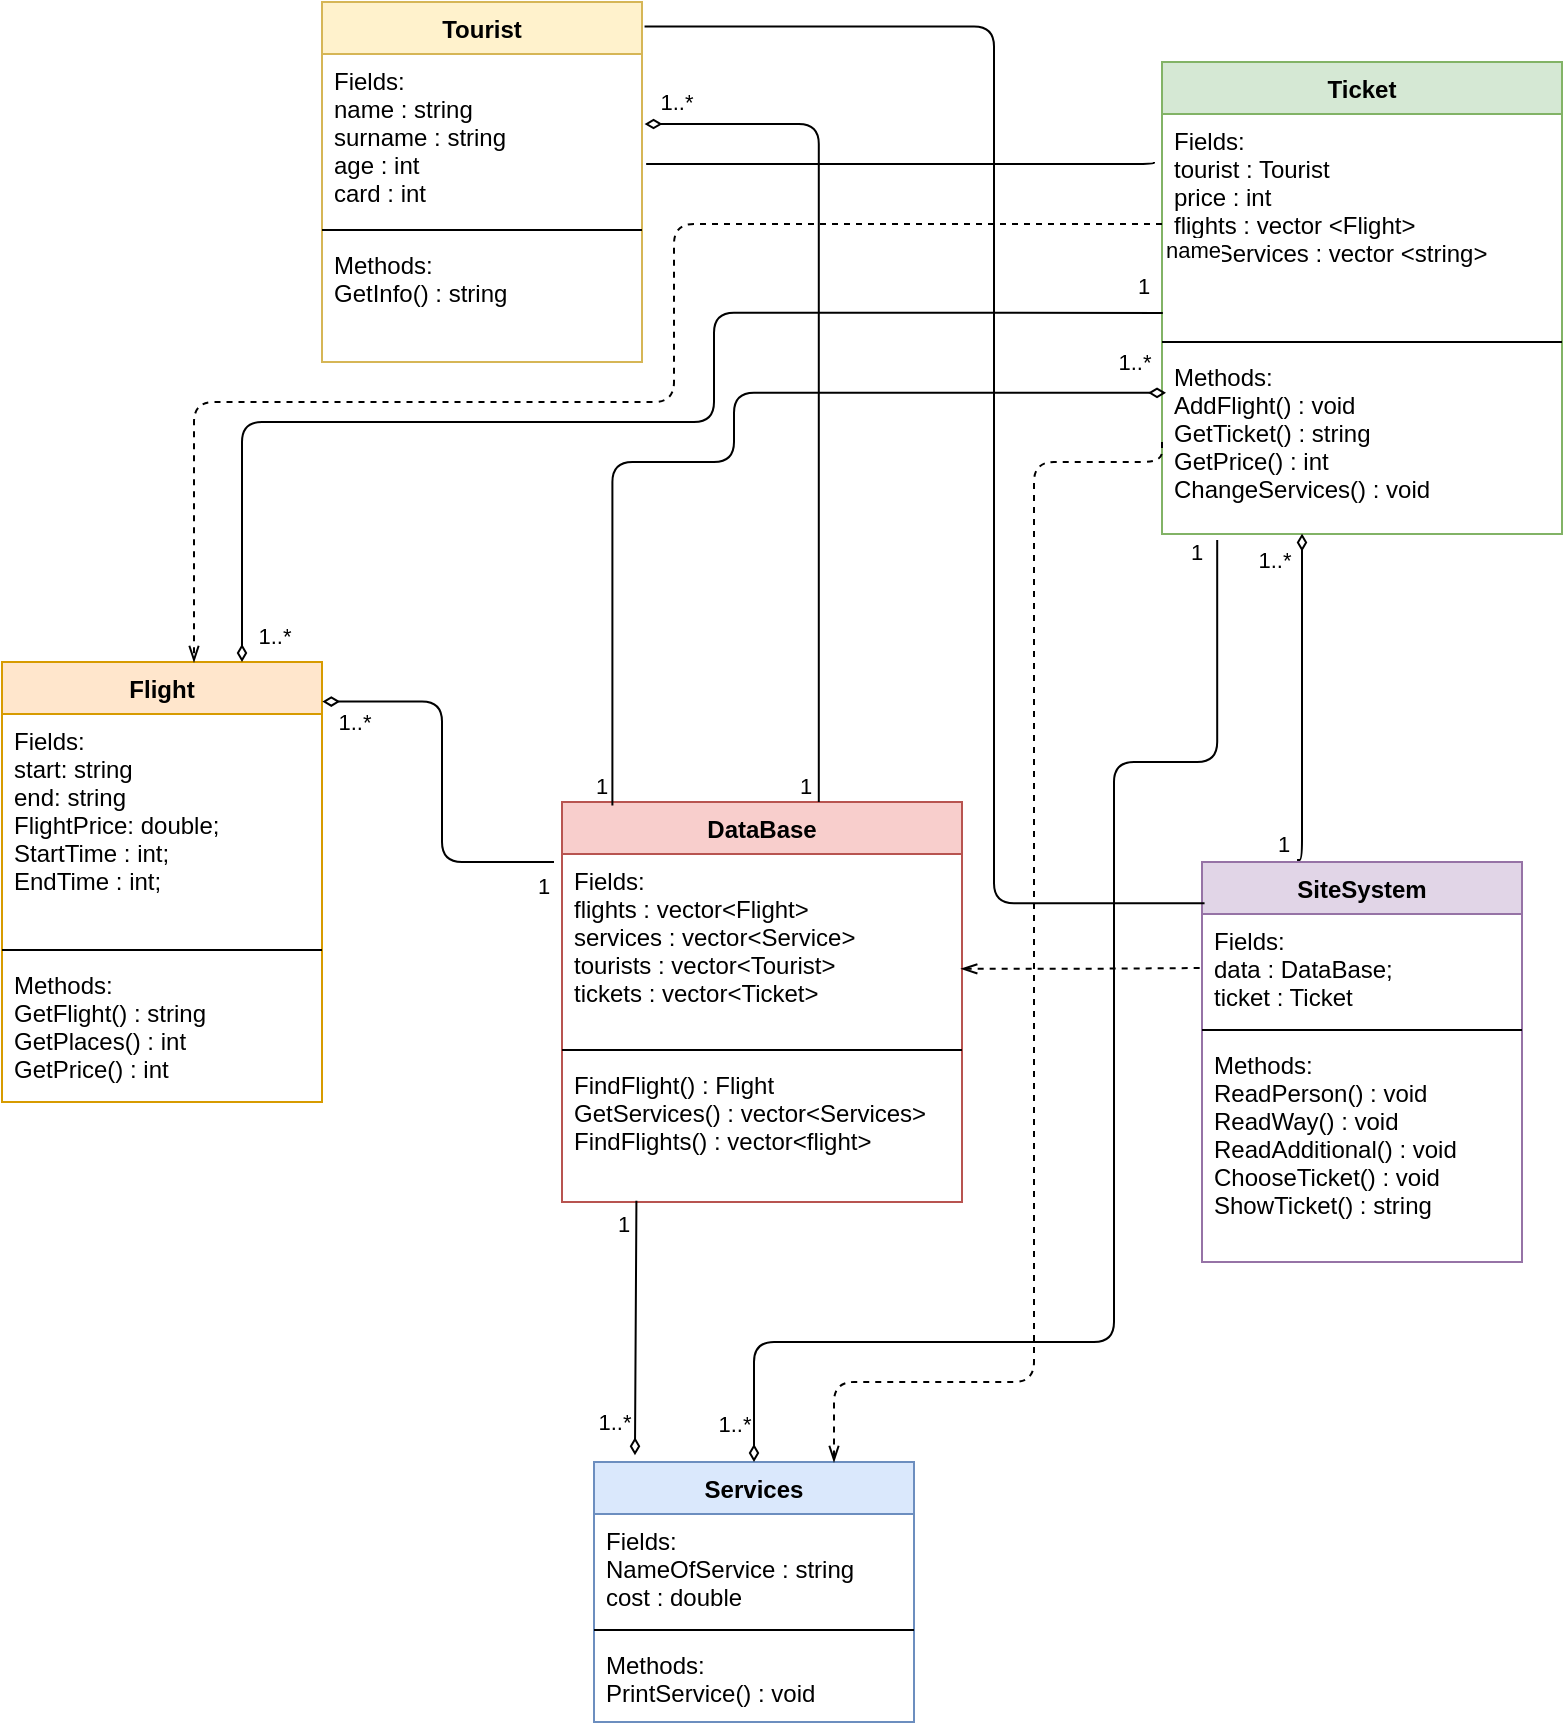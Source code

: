 <mxfile version="14.4.8" type="device"><diagram id="-tR9CFJ3ejhk9XCXge2w" name="Страница 1"><mxGraphModel dx="1483" dy="890" grid="1" gridSize="10" guides="1" tooltips="1" connect="1" arrows="1" fold="1" page="1" pageScale="1" pageWidth="827" pageHeight="1169" math="0" shadow="0"><root><mxCell id="0"/><mxCell id="1" parent="0"/><mxCell id="894Gc6wcTJQ9jxnOZT8L-1" value="Flight" style="swimlane;fontStyle=1;align=center;verticalAlign=top;childLayout=stackLayout;horizontal=1;startSize=26;horizontalStack=0;resizeParent=1;resizeParentMax=0;resizeLast=0;collapsible=1;marginBottom=0;fillColor=#ffe6cc;strokeColor=#d79b00;" parent="1" vertex="1"><mxGeometry x="24" y="440" width="160" height="220" as="geometry"/></mxCell><mxCell id="894Gc6wcTJQ9jxnOZT8L-2" value="Fields:&#10;start: string&#10;end: string&#10;FlightPrice: double;&#10;StartTime : int;&#10;EndTime : int;" style="text;strokeColor=none;fillColor=none;align=left;verticalAlign=top;spacingLeft=4;spacingRight=4;overflow=hidden;rotatable=0;points=[[0,0.5],[1,0.5]];portConstraint=eastwest;" parent="894Gc6wcTJQ9jxnOZT8L-1" vertex="1"><mxGeometry y="26" width="160" height="114" as="geometry"/></mxCell><mxCell id="894Gc6wcTJQ9jxnOZT8L-3" value="" style="line;strokeWidth=1;fillColor=none;align=left;verticalAlign=middle;spacingTop=-1;spacingLeft=3;spacingRight=3;rotatable=0;labelPosition=right;points=[];portConstraint=eastwest;" parent="894Gc6wcTJQ9jxnOZT8L-1" vertex="1"><mxGeometry y="140" width="160" height="8" as="geometry"/></mxCell><mxCell id="894Gc6wcTJQ9jxnOZT8L-4" value="Methods:&#10;GetFlight() : string&#10;GetPlaces() : int&#10;GetPrice() : int" style="text;strokeColor=none;fillColor=none;align=left;verticalAlign=top;spacingLeft=4;spacingRight=4;overflow=hidden;rotatable=0;points=[[0,0.5],[1,0.5]];portConstraint=eastwest;" parent="894Gc6wcTJQ9jxnOZT8L-1" vertex="1"><mxGeometry y="148" width="160" height="72" as="geometry"/></mxCell><mxCell id="894Gc6wcTJQ9jxnOZT8L-5" value="Tourist" style="swimlane;fontStyle=1;align=center;verticalAlign=top;childLayout=stackLayout;horizontal=1;startSize=26;horizontalStack=0;resizeParent=1;resizeParentMax=0;resizeLast=0;collapsible=1;marginBottom=0;fillColor=#fff2cc;strokeColor=#d6b656;" parent="1" vertex="1"><mxGeometry x="184" y="110" width="160" height="180" as="geometry"/></mxCell><mxCell id="894Gc6wcTJQ9jxnOZT8L-6" value="Fields: &#10;name : string&#10;surname : string&#10;age : int&#10;card : int" style="text;strokeColor=none;fillColor=none;align=left;verticalAlign=top;spacingLeft=4;spacingRight=4;overflow=hidden;rotatable=0;points=[[0,0.5],[1,0.5]];portConstraint=eastwest;" parent="894Gc6wcTJQ9jxnOZT8L-5" vertex="1"><mxGeometry y="26" width="160" height="84" as="geometry"/></mxCell><mxCell id="894Gc6wcTJQ9jxnOZT8L-7" value="" style="line;strokeWidth=1;fillColor=none;align=left;verticalAlign=middle;spacingTop=-1;spacingLeft=3;spacingRight=3;rotatable=0;labelPosition=right;points=[];portConstraint=eastwest;" parent="894Gc6wcTJQ9jxnOZT8L-5" vertex="1"><mxGeometry y="110" width="160" height="8" as="geometry"/></mxCell><mxCell id="894Gc6wcTJQ9jxnOZT8L-8" value="Methods:&#10;GetInfo() : string" style="text;strokeColor=none;fillColor=none;align=left;verticalAlign=top;spacingLeft=4;spacingRight=4;overflow=hidden;rotatable=0;points=[[0,0.5],[1,0.5]];portConstraint=eastwest;" parent="894Gc6wcTJQ9jxnOZT8L-5" vertex="1"><mxGeometry y="118" width="160" height="62" as="geometry"/></mxCell><mxCell id="894Gc6wcTJQ9jxnOZT8L-13" value="Ticket" style="swimlane;fontStyle=1;align=center;verticalAlign=top;childLayout=stackLayout;horizontal=1;startSize=26;horizontalStack=0;resizeParent=1;resizeParentMax=0;resizeLast=0;collapsible=1;marginBottom=0;fillColor=#d5e8d4;strokeColor=#82b366;" parent="1" vertex="1"><mxGeometry x="604" y="140" width="200" height="236" as="geometry"><mxRectangle x="604" y="140" width="70" height="26" as="alternateBounds"/></mxGeometry></mxCell><mxCell id="894Gc6wcTJQ9jxnOZT8L-14" value="Fields: &#10;tourist : Tourist &#10;price : int&#10;flights : vector &lt;Flight&gt;&#10;AddServices : vector &lt;string&gt;" style="text;strokeColor=none;fillColor=none;align=left;verticalAlign=top;spacingLeft=4;spacingRight=4;overflow=hidden;rotatable=0;points=[[0,0.5],[1,0.5]];portConstraint=eastwest;" parent="894Gc6wcTJQ9jxnOZT8L-13" vertex="1"><mxGeometry y="26" width="200" height="110" as="geometry"/></mxCell><mxCell id="894Gc6wcTJQ9jxnOZT8L-15" value="" style="line;strokeWidth=1;fillColor=none;align=left;verticalAlign=middle;spacingTop=-1;spacingLeft=3;spacingRight=3;rotatable=0;labelPosition=right;points=[];portConstraint=eastwest;" parent="894Gc6wcTJQ9jxnOZT8L-13" vertex="1"><mxGeometry y="136" width="200" height="8" as="geometry"/></mxCell><mxCell id="894Gc6wcTJQ9jxnOZT8L-16" value="Methods:&#10;AddFlight() : void&#10;GetTicket() : string&#10;GetPrice() : int&#10;ChangeServices() : void" style="text;strokeColor=none;fillColor=none;align=left;verticalAlign=top;spacingLeft=4;spacingRight=4;overflow=hidden;rotatable=0;points=[[0,0.5],[1,0.5]];portConstraint=eastwest;" parent="894Gc6wcTJQ9jxnOZT8L-13" vertex="1"><mxGeometry y="144" width="200" height="92" as="geometry"/></mxCell><mxCell id="894Gc6wcTJQ9jxnOZT8L-17" value="SiteSystem" style="swimlane;fontStyle=1;align=center;verticalAlign=top;childLayout=stackLayout;horizontal=1;startSize=26;horizontalStack=0;resizeParent=1;resizeParentMax=0;resizeLast=0;collapsible=1;marginBottom=0;fillColor=#e1d5e7;strokeColor=#9673a6;" parent="1" vertex="1"><mxGeometry x="624" y="540" width="160" height="200" as="geometry"/></mxCell><mxCell id="894Gc6wcTJQ9jxnOZT8L-18" value="Fields: &#10;data : DataBase;&#10;ticket : Ticket" style="text;strokeColor=none;fillColor=none;align=left;verticalAlign=top;spacingLeft=4;spacingRight=4;overflow=hidden;rotatable=0;points=[[0,0.5],[1,0.5]];portConstraint=eastwest;" parent="894Gc6wcTJQ9jxnOZT8L-17" vertex="1"><mxGeometry y="26" width="160" height="54" as="geometry"/></mxCell><mxCell id="894Gc6wcTJQ9jxnOZT8L-19" value="" style="line;strokeWidth=1;fillColor=none;align=left;verticalAlign=middle;spacingTop=-1;spacingLeft=3;spacingRight=3;rotatable=0;labelPosition=right;points=[];portConstraint=eastwest;" parent="894Gc6wcTJQ9jxnOZT8L-17" vertex="1"><mxGeometry y="80" width="160" height="8" as="geometry"/></mxCell><mxCell id="894Gc6wcTJQ9jxnOZT8L-20" value="Methods: &#10;ReadPerson() : void&#10;ReadWay() : void&#10;ReadAdditional() : void&#10;ChooseTicket() : void&#10;ShowTicket() : string" style="text;strokeColor=none;fillColor=none;align=left;verticalAlign=top;spacingLeft=4;spacingRight=4;overflow=hidden;rotatable=0;points=[[0,0.5],[1,0.5]];portConstraint=eastwest;" parent="894Gc6wcTJQ9jxnOZT8L-17" vertex="1"><mxGeometry y="88" width="160" height="112" as="geometry"/></mxCell><mxCell id="894Gc6wcTJQ9jxnOZT8L-21" value="DataBase" style="swimlane;fontStyle=1;align=center;verticalAlign=top;childLayout=stackLayout;horizontal=1;startSize=26;horizontalStack=0;resizeParent=1;resizeParentMax=0;resizeLast=0;collapsible=1;marginBottom=0;fillColor=#f8cecc;strokeColor=#b85450;" parent="1" vertex="1"><mxGeometry x="304" y="510" width="200" height="200" as="geometry"><mxRectangle x="284" y="430" width="90" height="26" as="alternateBounds"/></mxGeometry></mxCell><mxCell id="894Gc6wcTJQ9jxnOZT8L-22" value="Fields: &#10;flights : vector&lt;Flight&gt;&#10;services : vector&lt;Service&gt;&#10;tourists : vector&lt;Tourist&gt;&#10;tickets : vector&lt;Ticket&gt;" style="text;strokeColor=none;fillColor=none;align=left;verticalAlign=top;spacingLeft=4;spacingRight=4;overflow=hidden;rotatable=0;points=[[0,0.5],[1,0.5]];portConstraint=eastwest;" parent="894Gc6wcTJQ9jxnOZT8L-21" vertex="1"><mxGeometry y="26" width="200" height="94" as="geometry"/></mxCell><mxCell id="894Gc6wcTJQ9jxnOZT8L-23" value="" style="line;strokeWidth=1;fillColor=none;align=left;verticalAlign=middle;spacingTop=-1;spacingLeft=3;spacingRight=3;rotatable=0;labelPosition=right;points=[];portConstraint=eastwest;" parent="894Gc6wcTJQ9jxnOZT8L-21" vertex="1"><mxGeometry y="120" width="200" height="8" as="geometry"/></mxCell><mxCell id="894Gc6wcTJQ9jxnOZT8L-24" value="FindFlight() : Flight&#10;GetServices() : vector&lt;Services&gt;&#10;FindFlights() : vector&lt;flight&gt;" style="text;strokeColor=none;fillColor=none;align=left;verticalAlign=top;spacingLeft=4;spacingRight=4;overflow=hidden;rotatable=0;points=[[0,0.5],[1,0.5]];portConstraint=eastwest;" parent="894Gc6wcTJQ9jxnOZT8L-21" vertex="1"><mxGeometry y="128" width="200" height="72" as="geometry"/></mxCell><mxCell id="-WsU2gt9lfkwVWb90HzQ-2" value="Services" style="swimlane;fontStyle=1;align=center;verticalAlign=top;childLayout=stackLayout;horizontal=1;startSize=26;horizontalStack=0;resizeParent=1;resizeParentMax=0;resizeLast=0;collapsible=1;marginBottom=0;fillColor=#dae8fc;strokeColor=#6c8ebf;" parent="1" vertex="1"><mxGeometry x="320" y="840" width="160" height="130" as="geometry"/></mxCell><mxCell id="-WsU2gt9lfkwVWb90HzQ-3" value="Fields: &#10;NameOfService : string&#10;cost : double" style="text;strokeColor=none;fillColor=none;align=left;verticalAlign=top;spacingLeft=4;spacingRight=4;overflow=hidden;rotatable=0;points=[[0,0.5],[1,0.5]];portConstraint=eastwest;" parent="-WsU2gt9lfkwVWb90HzQ-2" vertex="1"><mxGeometry y="26" width="160" height="54" as="geometry"/></mxCell><mxCell id="-WsU2gt9lfkwVWb90HzQ-4" value="" style="line;strokeWidth=1;fillColor=none;align=left;verticalAlign=middle;spacingTop=-1;spacingLeft=3;spacingRight=3;rotatable=0;labelPosition=right;points=[];portConstraint=eastwest;" parent="-WsU2gt9lfkwVWb90HzQ-2" vertex="1"><mxGeometry y="80" width="160" height="8" as="geometry"/></mxCell><mxCell id="-WsU2gt9lfkwVWb90HzQ-5" value="Methods: &#10;PrintService() : void" style="text;strokeColor=none;fillColor=none;align=left;verticalAlign=top;spacingLeft=4;spacingRight=4;overflow=hidden;rotatable=0;points=[[0,0.5],[1,0.5]];portConstraint=eastwest;" parent="-WsU2gt9lfkwVWb90HzQ-2" vertex="1"><mxGeometry y="88" width="160" height="42" as="geometry"/></mxCell><mxCell id="BAE01Rl0JVPW--qnbawG-5" value="name" style="endArrow=openThin;endFill=0;html=1;edgeStyle=orthogonalEdgeStyle;align=left;verticalAlign=top;exitX=0;exitY=0.5;exitDx=0;exitDy=0;dashed=1;" edge="1" parent="1" source="894Gc6wcTJQ9jxnOZT8L-14"><mxGeometry x="-1" relative="1" as="geometry"><mxPoint x="570" y="350" as="sourcePoint"/><mxPoint x="120" y="440" as="targetPoint"/><Array as="points"><mxPoint x="360" y="221"/><mxPoint x="360" y="310"/><mxPoint x="120" y="310"/></Array></mxGeometry></mxCell><mxCell id="BAE01Rl0JVPW--qnbawG-7" value="" style="endArrow=diamondThin;endFill=0;html=1;edgeStyle=orthogonalEdgeStyle;align=left;verticalAlign=top;entryX=1.001;entryY=0.09;entryDx=0;entryDy=0;entryPerimeter=0;exitX=-0.02;exitY=0.043;exitDx=0;exitDy=0;exitPerimeter=0;" edge="1" parent="1" source="894Gc6wcTJQ9jxnOZT8L-22" target="894Gc6wcTJQ9jxnOZT8L-1"><mxGeometry x="-1" relative="1" as="geometry"><mxPoint x="290" y="540" as="sourcePoint"/><mxPoint x="630" y="450" as="targetPoint"/></mxGeometry></mxCell><mxCell id="BAE01Rl0JVPW--qnbawG-8" value="1" style="edgeLabel;resizable=0;html=1;align=left;verticalAlign=bottom;" connectable="0" vertex="1" parent="BAE01Rl0JVPW--qnbawG-7"><mxGeometry x="-1" relative="1" as="geometry"><mxPoint x="-10" y="19.96" as="offset"/></mxGeometry></mxCell><mxCell id="BAE01Rl0JVPW--qnbawG-12" value="1..*" style="edgeLabel;html=1;align=center;verticalAlign=middle;resizable=0;points=[];" vertex="1" connectable="0" parent="BAE01Rl0JVPW--qnbawG-7"><mxGeometry x="0.879" y="-2" relative="1" as="geometry"><mxPoint x="3.8" y="12.2" as="offset"/></mxGeometry></mxCell><mxCell id="BAE01Rl0JVPW--qnbawG-9" value="" style="endArrow=diamondThin;endFill=0;html=1;edgeStyle=orthogonalEdgeStyle;align=left;verticalAlign=top;entryX=0.35;entryY=0.998;entryDx=0;entryDy=0;entryPerimeter=0;exitX=0.297;exitY=-0.005;exitDx=0;exitDy=0;exitPerimeter=0;" edge="1" parent="1" source="894Gc6wcTJQ9jxnOZT8L-17" target="894Gc6wcTJQ9jxnOZT8L-16"><mxGeometry x="-1" relative="1" as="geometry"><mxPoint x="670" y="489" as="sourcePoint"/><mxPoint x="414.0" y="390.0" as="targetPoint"/><Array as="points"><mxPoint x="674" y="539"/></Array></mxGeometry></mxCell><mxCell id="BAE01Rl0JVPW--qnbawG-10" value="1" style="edgeLabel;resizable=0;html=1;align=left;verticalAlign=bottom;" connectable="0" vertex="1" parent="BAE01Rl0JVPW--qnbawG-9"><mxGeometry x="-1" relative="1" as="geometry"><mxPoint x="-11.52" as="offset"/></mxGeometry></mxCell><mxCell id="BAE01Rl0JVPW--qnbawG-11" value="1..*" style="edgeLabel;html=1;align=center;verticalAlign=middle;resizable=0;points=[];" vertex="1" connectable="0" parent="BAE01Rl0JVPW--qnbawG-9"><mxGeometry x="0.96" y="2" relative="1" as="geometry"><mxPoint x="-12.0" y="9.43" as="offset"/></mxGeometry></mxCell><mxCell id="BAE01Rl0JVPW--qnbawG-13" value="" style="endArrow=none;endFill=0;html=1;edgeStyle=orthogonalEdgeStyle;align=left;verticalAlign=top;exitX=0.5;exitY=0;exitDx=0;exitDy=0;entryX=0.138;entryY=1.033;entryDx=0;entryDy=0;entryPerimeter=0;startArrow=diamondThin;startFill=0;" edge="1" parent="1" source="-WsU2gt9lfkwVWb90HzQ-2" target="894Gc6wcTJQ9jxnOZT8L-16"><mxGeometry x="-1" relative="1" as="geometry"><mxPoint x="586.24" y="770.43" as="sourcePoint"/><mxPoint x="640" y="510" as="targetPoint"/><Array as="points"><mxPoint x="400" y="780"/><mxPoint x="580" y="780"/><mxPoint x="580" y="490"/><mxPoint x="632" y="490"/></Array></mxGeometry></mxCell><mxCell id="BAE01Rl0JVPW--qnbawG-15" value="1..*" style="edgeLabel;html=1;align=center;verticalAlign=middle;resizable=0;points=[];" vertex="1" connectable="0" parent="BAE01Rl0JVPW--qnbawG-13"><mxGeometry x="0.96" y="2" relative="1" as="geometry"><mxPoint x="-239.6" y="427.4" as="offset"/></mxGeometry></mxCell><mxCell id="BAE01Rl0JVPW--qnbawG-16" value="1" style="edgeLabel;html=1;align=center;verticalAlign=middle;resizable=0;points=[];" vertex="1" connectable="0" parent="1"><mxGeometry x="500" y="410" as="geometry"><mxPoint x="121" y="-25" as="offset"/></mxGeometry></mxCell><mxCell id="BAE01Rl0JVPW--qnbawG-17" value="" style="endArrow=none;endFill=0;html=1;edgeStyle=orthogonalEdgeStyle;align=left;verticalAlign=top;exitX=-0.02;exitY=0.218;exitDx=0;exitDy=0;exitPerimeter=0;entryX=1.013;entryY=0.655;entryDx=0;entryDy=0;entryPerimeter=0;" edge="1" parent="1" source="894Gc6wcTJQ9jxnOZT8L-14" target="894Gc6wcTJQ9jxnOZT8L-6"><mxGeometry x="-1" y="22" relative="1" as="geometry"><mxPoint x="480" y="210" as="sourcePoint"/><mxPoint x="390" y="140" as="targetPoint"/><Array as="points"><mxPoint x="600" y="191"/></Array><mxPoint x="20" y="-12" as="offset"/></mxGeometry></mxCell><mxCell id="BAE01Rl0JVPW--qnbawG-19" value="" style="endArrow=diamondThin;endFill=0;html=1;edgeStyle=orthogonalEdgeStyle;align=left;verticalAlign=top;entryX=0.75;entryY=0;entryDx=0;entryDy=0;exitX=0.002;exitY=0.904;exitDx=0;exitDy=0;exitPerimeter=0;" edge="1" parent="1" source="894Gc6wcTJQ9jxnOZT8L-14" target="894Gc6wcTJQ9jxnOZT8L-1"><mxGeometry x="-1" relative="1" as="geometry"><mxPoint x="600" y="320" as="sourcePoint"/><mxPoint x="180" y="350" as="targetPoint"/><Array as="points"><mxPoint x="380" y="265"/><mxPoint x="380" y="320"/><mxPoint x="144" y="320"/></Array></mxGeometry></mxCell><mxCell id="BAE01Rl0JVPW--qnbawG-20" value="1" style="edgeLabel;resizable=0;html=1;align=left;verticalAlign=bottom;" connectable="0" vertex="1" parent="BAE01Rl0JVPW--qnbawG-19"><mxGeometry x="-1" relative="1" as="geometry"><mxPoint x="-14.4" y="-5.44" as="offset"/></mxGeometry></mxCell><mxCell id="BAE01Rl0JVPW--qnbawG-21" value="1..*" style="edgeLabel;html=1;align=center;verticalAlign=middle;resizable=0;points=[];" vertex="1" connectable="0" parent="BAE01Rl0JVPW--qnbawG-19"><mxGeometry x="0.879" y="-2" relative="1" as="geometry"><mxPoint x="18" y="25" as="offset"/></mxGeometry></mxCell><mxCell id="BAE01Rl0JVPW--qnbawG-22" value="" style="endArrow=diamondThin;endFill=0;html=1;edgeStyle=orthogonalEdgeStyle;align=left;verticalAlign=top;entryX=0.01;entryY=0.233;entryDx=0;entryDy=0;entryPerimeter=0;exitX=0.126;exitY=0.009;exitDx=0;exitDy=0;exitPerimeter=0;" edge="1" parent="1" source="894Gc6wcTJQ9jxnOZT8L-21" target="894Gc6wcTJQ9jxnOZT8L-16"><mxGeometry x="-1" relative="1" as="geometry"><mxPoint x="330" y="500" as="sourcePoint"/><mxPoint x="590" y="310" as="targetPoint"/><Array as="points"><mxPoint x="329" y="340"/><mxPoint x="390" y="340"/><mxPoint x="390" y="305"/></Array></mxGeometry></mxCell><mxCell id="BAE01Rl0JVPW--qnbawG-23" value="1" style="edgeLabel;resizable=0;html=1;align=left;verticalAlign=bottom;" connectable="0" vertex="1" parent="BAE01Rl0JVPW--qnbawG-22"><mxGeometry x="-1" relative="1" as="geometry"><mxPoint x="-10" y="-1.8" as="offset"/></mxGeometry></mxCell><mxCell id="BAE01Rl0JVPW--qnbawG-24" value="1..*" style="edgeLabel;html=1;align=center;verticalAlign=middle;resizable=0;points=[];" vertex="1" connectable="0" parent="BAE01Rl0JVPW--qnbawG-22"><mxGeometry x="0.879" y="-2" relative="1" as="geometry"><mxPoint x="13.2" y="-17.43" as="offset"/></mxGeometry></mxCell><mxCell id="BAE01Rl0JVPW--qnbawG-28" value="" style="endArrow=openThin;endFill=0;html=1;edgeStyle=orthogonalEdgeStyle;align=left;verticalAlign=top;exitX=0;exitY=0.5;exitDx=0;exitDy=0;entryX=0.75;entryY=0;entryDx=0;entryDy=0;dashed=1;" edge="1" parent="1" source="894Gc6wcTJQ9jxnOZT8L-16" target="-WsU2gt9lfkwVWb90HzQ-2"><mxGeometry x="-1" relative="1" as="geometry"><mxPoint x="560" y="460" as="sourcePoint"/><mxPoint x="470" y="820" as="targetPoint"/><Array as="points"><mxPoint x="604" y="340"/><mxPoint x="540" y="340"/><mxPoint x="540" y="800"/><mxPoint x="440" y="800"/></Array></mxGeometry></mxCell><mxCell id="BAE01Rl0JVPW--qnbawG-30" value="" style="endArrow=diamondThin;endFill=0;html=1;edgeStyle=orthogonalEdgeStyle;align=left;verticalAlign=top;entryX=0.128;entryY=-0.026;entryDx=0;entryDy=0;entryPerimeter=0;exitX=0.186;exitY=0.992;exitDx=0;exitDy=0;exitPerimeter=0;" edge="1" parent="1" source="894Gc6wcTJQ9jxnOZT8L-24" target="-WsU2gt9lfkwVWb90HzQ-2"><mxGeometry x="-1" relative="1" as="geometry"><mxPoint x="380" y="740" as="sourcePoint"/><mxPoint x="250.0" y="710" as="targetPoint"/><Array as="points"><mxPoint x="341" y="712"/></Array></mxGeometry></mxCell><mxCell id="BAE01Rl0JVPW--qnbawG-31" value="1" style="edgeLabel;resizable=0;html=1;align=left;verticalAlign=bottom;" connectable="0" vertex="1" parent="BAE01Rl0JVPW--qnbawG-30"><mxGeometry x="-1" relative="1" as="geometry"><mxPoint x="-11.2" y="19.96" as="offset"/></mxGeometry></mxCell><mxCell id="BAE01Rl0JVPW--qnbawG-32" value="1..*" style="edgeLabel;html=1;align=center;verticalAlign=middle;resizable=0;points=[];" vertex="1" connectable="0" parent="BAE01Rl0JVPW--qnbawG-30"><mxGeometry x="0.879" y="-2" relative="1" as="geometry"><mxPoint x="-8.52" y="-9.41" as="offset"/></mxGeometry></mxCell><mxCell id="BAE01Rl0JVPW--qnbawG-37" value="" style="endArrow=none;endFill=0;html=1;edgeStyle=orthogonalEdgeStyle;align=left;verticalAlign=top;entryX=0.008;entryY=0.103;entryDx=0;entryDy=0;entryPerimeter=0;exitX=1.008;exitY=0.068;exitDx=0;exitDy=0;exitPerimeter=0;" edge="1" parent="1" source="894Gc6wcTJQ9jxnOZT8L-5" target="894Gc6wcTJQ9jxnOZT8L-17"><mxGeometry x="-1" relative="1" as="geometry"><mxPoint x="350" y="120" as="sourcePoint"/><mxPoint x="370" y="840" as="targetPoint"/><Array as="points"><mxPoint x="520" y="122"/><mxPoint x="520" y="561"/></Array></mxGeometry></mxCell><mxCell id="BAE01Rl0JVPW--qnbawG-39" value="" style="endArrow=diamondThin;endFill=0;html=1;edgeStyle=orthogonalEdgeStyle;align=left;verticalAlign=top;exitX=0.642;exitY=0;exitDx=0;exitDy=0;exitPerimeter=0;entryX=1.008;entryY=0.417;entryDx=0;entryDy=0;entryPerimeter=0;" edge="1" parent="1" source="894Gc6wcTJQ9jxnOZT8L-21" target="894Gc6wcTJQ9jxnOZT8L-6"><mxGeometry x="-1" relative="1" as="geometry"><mxPoint x="370" y="492" as="sourcePoint"/><mxPoint x="432" y="160" as="targetPoint"/><Array as="points"><mxPoint x="432" y="171"/></Array></mxGeometry></mxCell><mxCell id="BAE01Rl0JVPW--qnbawG-40" value="1" style="edgeLabel;resizable=0;html=1;align=left;verticalAlign=bottom;" connectable="0" vertex="1" parent="BAE01Rl0JVPW--qnbawG-39"><mxGeometry x="-1" relative="1" as="geometry"><mxPoint x="-11.52" as="offset"/></mxGeometry></mxCell><mxCell id="BAE01Rl0JVPW--qnbawG-41" value="1..*" style="edgeLabel;html=1;align=center;verticalAlign=middle;resizable=0;points=[];" vertex="1" connectable="0" parent="BAE01Rl0JVPW--qnbawG-39"><mxGeometry x="0.96" y="2" relative="1" as="geometry"><mxPoint x="6.6" y="-13.03" as="offset"/></mxGeometry></mxCell><mxCell id="BAE01Rl0JVPW--qnbawG-42" value="" style="endArrow=none;endFill=0;html=1;edgeStyle=orthogonalEdgeStyle;align=left;verticalAlign=top;dashed=1;entryX=0;entryY=0.5;entryDx=0;entryDy=0;exitX=0.998;exitY=0.611;exitDx=0;exitDy=0;exitPerimeter=0;startArrow=openThin;startFill=0;" edge="1" parent="1" source="894Gc6wcTJQ9jxnOZT8L-22" target="894Gc6wcTJQ9jxnOZT8L-18"><mxGeometry x="-1" relative="1" as="geometry"><mxPoint x="130" y="750" as="sourcePoint"/><mxPoint x="290" y="750" as="targetPoint"/></mxGeometry></mxCell></root></mxGraphModel></diagram></mxfile>